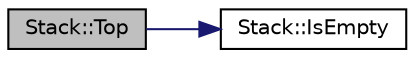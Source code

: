 digraph G
{
  edge [fontname="Helvetica",fontsize="10",labelfontname="Helvetica",labelfontsize="10"];
  node [fontname="Helvetica",fontsize="10",shape=record];
  rankdir="LR";
  Node1 [label="Stack::Top",height=0.2,width=0.4,color="black", fillcolor="grey75", style="filled" fontcolor="black"];
  Node1 -> Node2 [color="midnightblue",fontsize="10",style="solid",fontname="Helvetica"];
  Node2 [label="Stack::IsEmpty",height=0.2,width=0.4,color="black", fillcolor="white", style="filled",URL="$class_stack.html#ac5279064ff86b53f4d5bd9f604a05160",tooltip="Check whether the stack is empty."];
}
